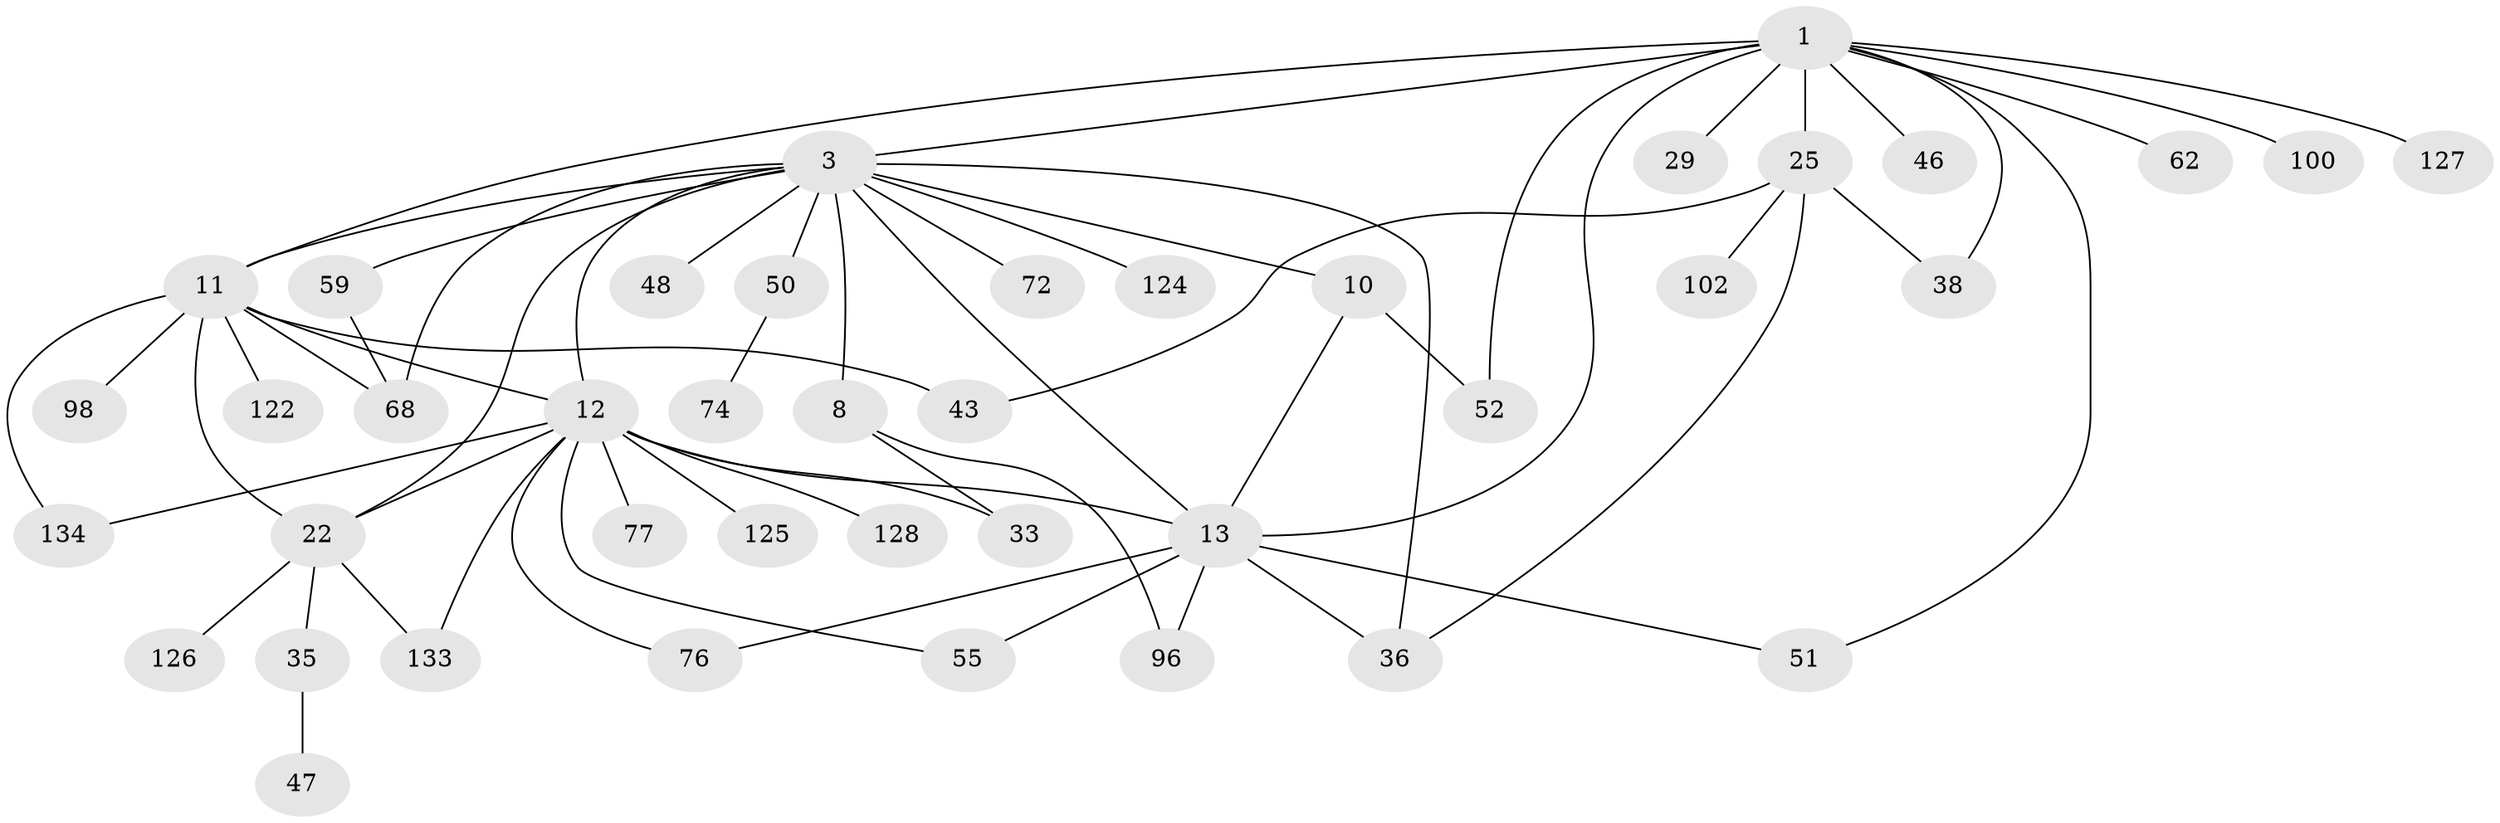 // original degree distribution, {3: 0.1678832116788321, 6: 0.043795620437956206, 7: 0.0072992700729927005, 5: 0.051094890510948905, 4: 0.06569343065693431, 1: 0.31386861313868614, 2: 0.35036496350364965}
// Generated by graph-tools (version 1.1) at 2025/17/03/04/25 18:17:04]
// undirected, 41 vertices, 61 edges
graph export_dot {
graph [start="1"]
  node [color=gray90,style=filled];
  1 [super="+2+24"];
  3 [super="+26+19+9+4+5"];
  8;
  10 [super="+71+92"];
  11 [super="+17+40+16+32"];
  12 [super="+20+57+31+82"];
  13 [super="+97+30+14"];
  22 [super="+37+83"];
  25 [super="+108+80+28"];
  29 [super="+41"];
  33;
  35;
  36 [super="+114+58"];
  38 [super="+61"];
  43 [super="+109"];
  46;
  47;
  48;
  50 [super="+53"];
  51 [super="+136"];
  52;
  55 [super="+130"];
  59;
  62 [super="+117"];
  68 [super="+99+94"];
  72;
  74 [super="+115"];
  76 [super="+104"];
  77;
  96;
  98;
  100 [super="+123"];
  102;
  122;
  124;
  125;
  126;
  127;
  128;
  133;
  134;
  1 -- 3;
  1 -- 100;
  1 -- 25;
  1 -- 29;
  1 -- 46;
  1 -- 11 [weight=2];
  1 -- 38;
  1 -- 51;
  1 -- 52;
  1 -- 62;
  1 -- 127;
  1 -- 13;
  3 -- 22 [weight=2];
  3 -- 36;
  3 -- 124;
  3 -- 68;
  3 -- 72;
  3 -- 10;
  3 -- 48;
  3 -- 11;
  3 -- 12;
  3 -- 13 [weight=2];
  3 -- 8;
  3 -- 59;
  3 -- 50;
  8 -- 33;
  8 -- 96;
  10 -- 52;
  10 -- 13;
  11 -- 122;
  11 -- 134;
  11 -- 12;
  11 -- 43;
  11 -- 22;
  11 -- 98;
  11 -- 68;
  12 -- 125;
  12 -- 77;
  12 -- 55;
  12 -- 133;
  12 -- 128;
  12 -- 33;
  12 -- 134;
  12 -- 76;
  12 -- 13;
  12 -- 22;
  13 -- 96;
  13 -- 36;
  13 -- 76;
  13 -- 51;
  13 -- 55;
  22 -- 35;
  22 -- 126;
  22 -- 133;
  25 -- 36;
  25 -- 102;
  25 -- 38;
  25 -- 43;
  35 -- 47;
  50 -- 74;
  59 -- 68;
}
